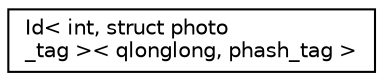 digraph "Graphical Class Hierarchy"
{
 // LATEX_PDF_SIZE
  edge [fontname="Helvetica",fontsize="10",labelfontname="Helvetica",labelfontsize="10"];
  node [fontname="Helvetica",fontsize="10",shape=record];
  rankdir="LR";
  Node0 [label="Id\< int, struct photo\l_tag \>\< qlonglong, phash_tag \>",height=0.2,width=0.4,color="black", fillcolor="white", style="filled",URL="$class_id.html",tooltip=" "];
}
